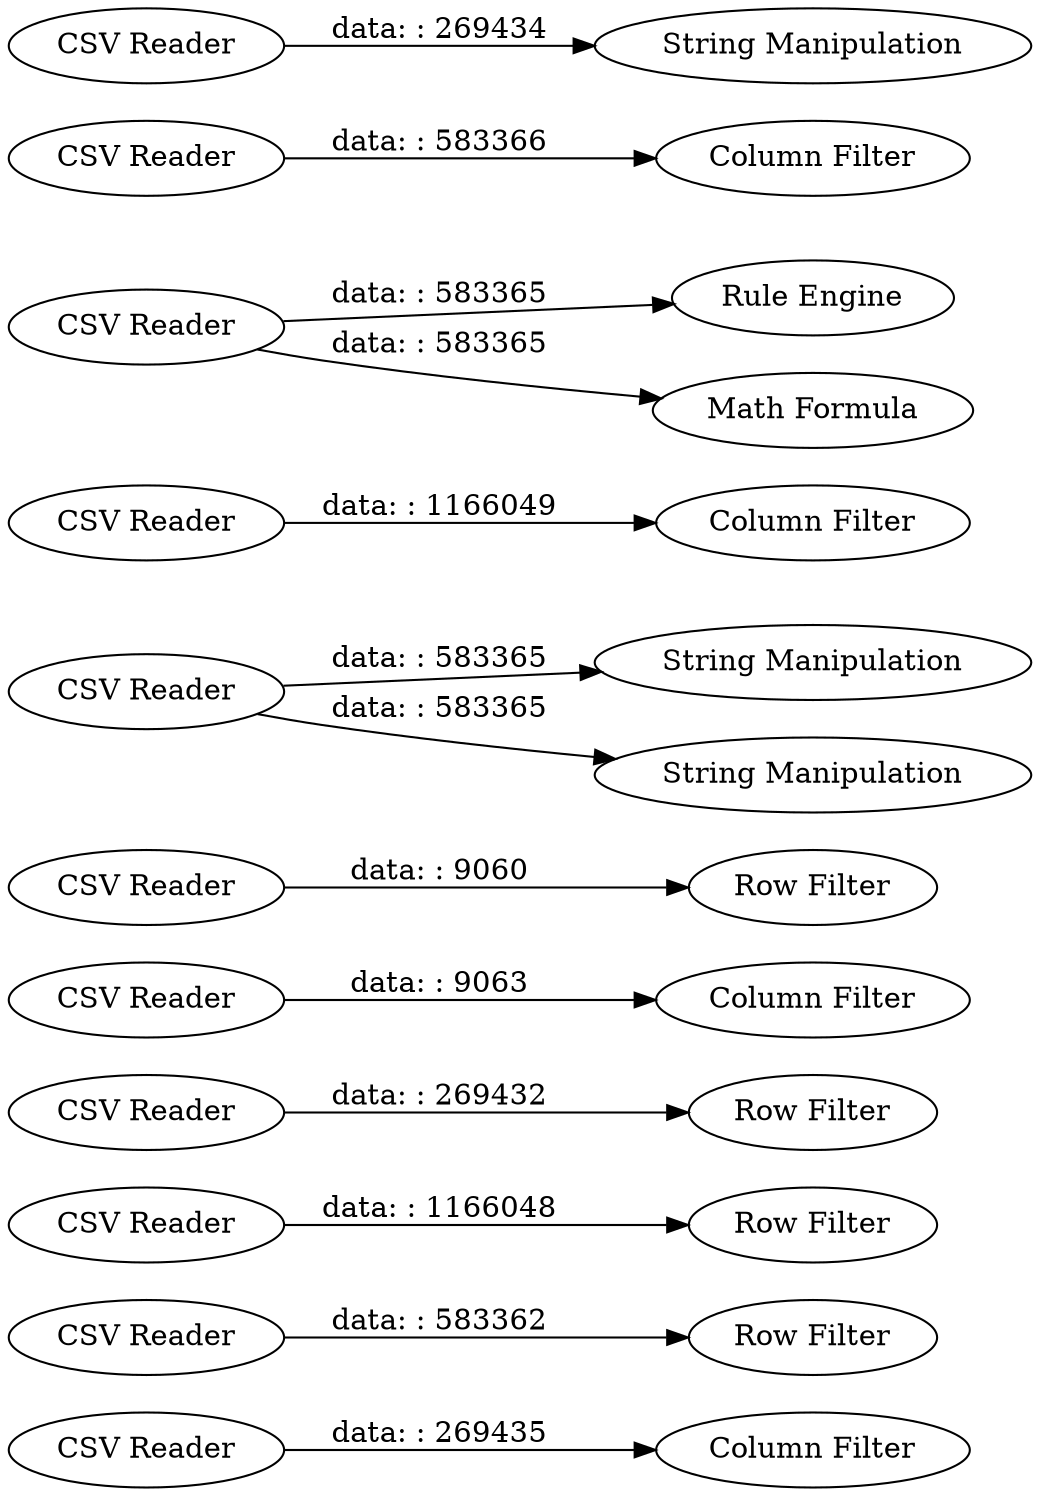 digraph {
	"9155636641984999029_9" [label="CSV Reader"]
	"9155636641984999029_3" [label="CSV Reader"]
	"9155636641984999029_8" [label="Row Filter"]
	"9155636641984999029_1" [label="CSV Reader"]
	"9155636641984999029_14" [label="Column Filter"]
	"9155636641984999029_6" [label="Row Filter"]
	"9155636641984999029_19" [label="String Manipulation"]
	"9155636641984999029_4" [label="CSV Reader"]
	"9155636641984999029_20" [label="CSV Reader"]
	"9155636641984999029_10" [label="CSV Reader"]
	"9155636641984999029_12" [label="CSV Reader"]
	"9155636641984999029_16" [label="Column Filter"]
	"9155636641984999029_24" [label="Rule Engine"]
	"9155636641984999029_23" [label="CSV Reader"]
	"9155636641984999029_15" [label="Column Filter"]
	"9155636641984999029_5" [label="Row Filter"]
	"9155636641984999029_7" [label="Row Filter"]
	"9155636641984999029_2" [label="CSV Reader"]
	"9155636641984999029_18" [label="String Manipulation"]
	"9155636641984999029_17" [label="CSV Reader"]
	"9155636641984999029_21" [label="String Manipulation"]
	"9155636641984999029_13" [label="Column Filter"]
	"9155636641984999029_22" [label="Math Formula"]
	"9155636641984999029_11" [label="CSV Reader"]
	"9155636641984999029_3" -> "9155636641984999029_7" [label="data: : 583362"]
	"9155636641984999029_12" -> "9155636641984999029_16" [label="data: : 1166049"]
	"9155636641984999029_20" -> "9155636641984999029_21" [label="data: : 583365"]
	"9155636641984999029_2" -> "9155636641984999029_6" [label="data: : 9060"]
	"9155636641984999029_17" -> "9155636641984999029_18" [label="data: : 269434"]
	"9155636641984999029_20" -> "9155636641984999029_19" [label="data: : 583365"]
	"9155636641984999029_4" -> "9155636641984999029_8" [label="data: : 1166048"]
	"9155636641984999029_10" -> "9155636641984999029_14" [label="data: : 9063"]
	"9155636641984999029_9" -> "9155636641984999029_13" [label="data: : 269435"]
	"9155636641984999029_23" -> "9155636641984999029_22" [label="data: : 583365"]
	"9155636641984999029_23" -> "9155636641984999029_24" [label="data: : 583365"]
	"9155636641984999029_1" -> "9155636641984999029_5" [label="data: : 269432"]
	"9155636641984999029_11" -> "9155636641984999029_15" [label="data: : 583366"]
	rankdir=LR
}

